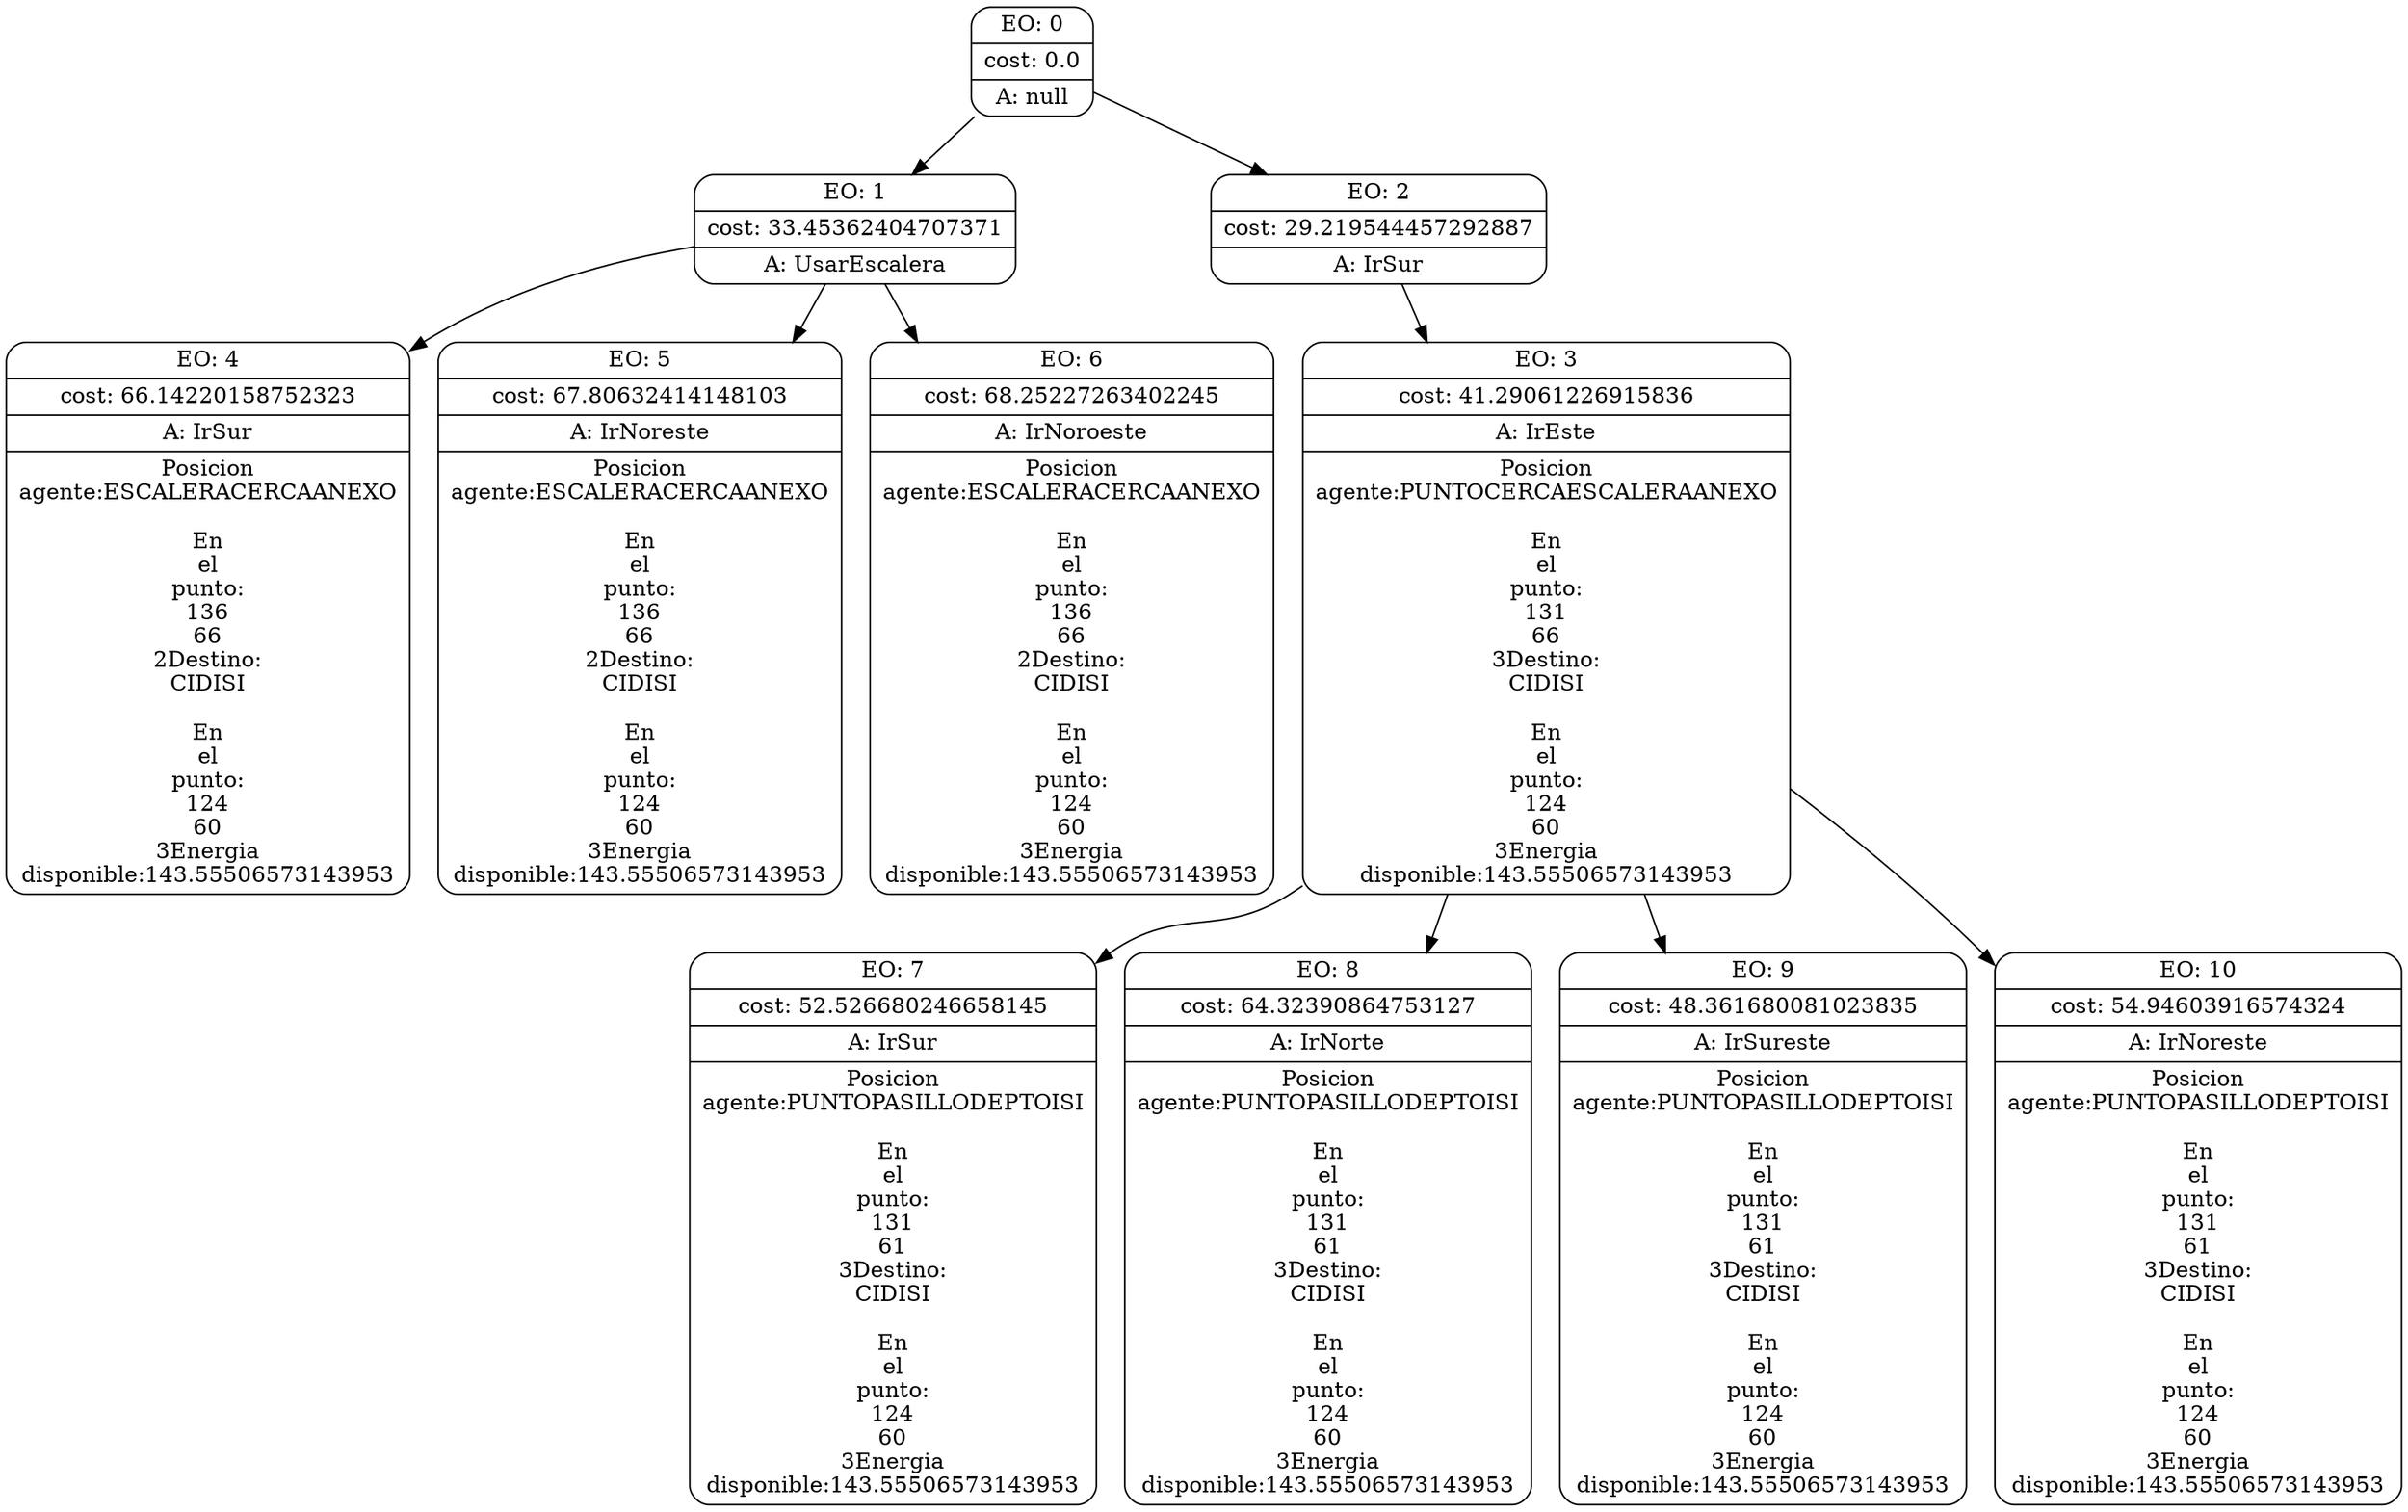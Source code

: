 digraph g {
node [shape = Mrecord];
nodo0[label="{EO: 0|cost: 0.0|A: null}"]
nodo1[label="{EO: 1|cost: 33.45362404707371|A: UsarEscalera}"]
nodo4[label="{EO: 4|cost: 66.14220158752323|A: IrSur|Posicion\nagente:ESCALERACERCAANEXO\n\nEn\nel\npunto:\n136\n66\n2
Destino:\nCIDISI\n\nEn\nel\npunto:\n124\n60\n3
Energia\ndisponible:143.55506573143953
}"]

nodo1 -> nodo4;
nodo5[label="{EO: 5|cost: 67.80632414148103|A: IrNoreste|Posicion\nagente:ESCALERACERCAANEXO\n\nEn\nel\npunto:\n136\n66\n2
Destino:\nCIDISI\n\nEn\nel\npunto:\n124\n60\n3
Energia\ndisponible:143.55506573143953
}"]

nodo1 -> nodo5;
nodo6[label="{EO: 6|cost: 68.25227263402245|A: IrNoroeste|Posicion\nagente:ESCALERACERCAANEXO\n\nEn\nel\npunto:\n136\n66\n2
Destino:\nCIDISI\n\nEn\nel\npunto:\n124\n60\n3
Energia\ndisponible:143.55506573143953
}"]

nodo1 -> nodo6;

nodo0 -> nodo1;
nodo2[label="{EO: 2|cost: 29.219544457292887|A: IrSur}"]
nodo3[label="{EO: 3|cost: 41.29061226915836|A: IrEste|Posicion\nagente:PUNTOCERCAESCALERAANEXO\n\nEn\nel\npunto:\n131\n66\n3
Destino:\nCIDISI\n\nEn\nel\npunto:\n124\n60\n3
Energia\ndisponible:143.55506573143953
}"]
nodo7[label="{EO: 7|cost: 52.526680246658145|A: IrSur|Posicion\nagente:PUNTOPASILLODEPTOISI\n\nEn\nel\npunto:\n131\n61\n3
Destino:\nCIDISI\n\nEn\nel\npunto:\n124\n60\n3
Energia\ndisponible:143.55506573143953
}"]

nodo3 -> nodo7;
nodo8[label="{EO: 8|cost: 64.32390864753127|A: IrNorte|Posicion\nagente:PUNTOPASILLODEPTOISI\n\nEn\nel\npunto:\n131\n61\n3
Destino:\nCIDISI\n\nEn\nel\npunto:\n124\n60\n3
Energia\ndisponible:143.55506573143953
}"]

nodo3 -> nodo8;
nodo9[label="{EO: 9|cost: 48.361680081023835|A: IrSureste|Posicion\nagente:PUNTOPASILLODEPTOISI\n\nEn\nel\npunto:\n131\n61\n3
Destino:\nCIDISI\n\nEn\nel\npunto:\n124\n60\n3
Energia\ndisponible:143.55506573143953
}"]

nodo3 -> nodo9;
nodo10[label="{EO: 10|cost: 54.94603916574324|A: IrNoreste|Posicion\nagente:PUNTOPASILLODEPTOISI\n\nEn\nel\npunto:\n131\n61\n3
Destino:\nCIDISI\n\nEn\nel\npunto:\n124\n60\n3
Energia\ndisponible:143.55506573143953
}"]

nodo3 -> nodo10;

nodo2 -> nodo3;

nodo0 -> nodo2;


}